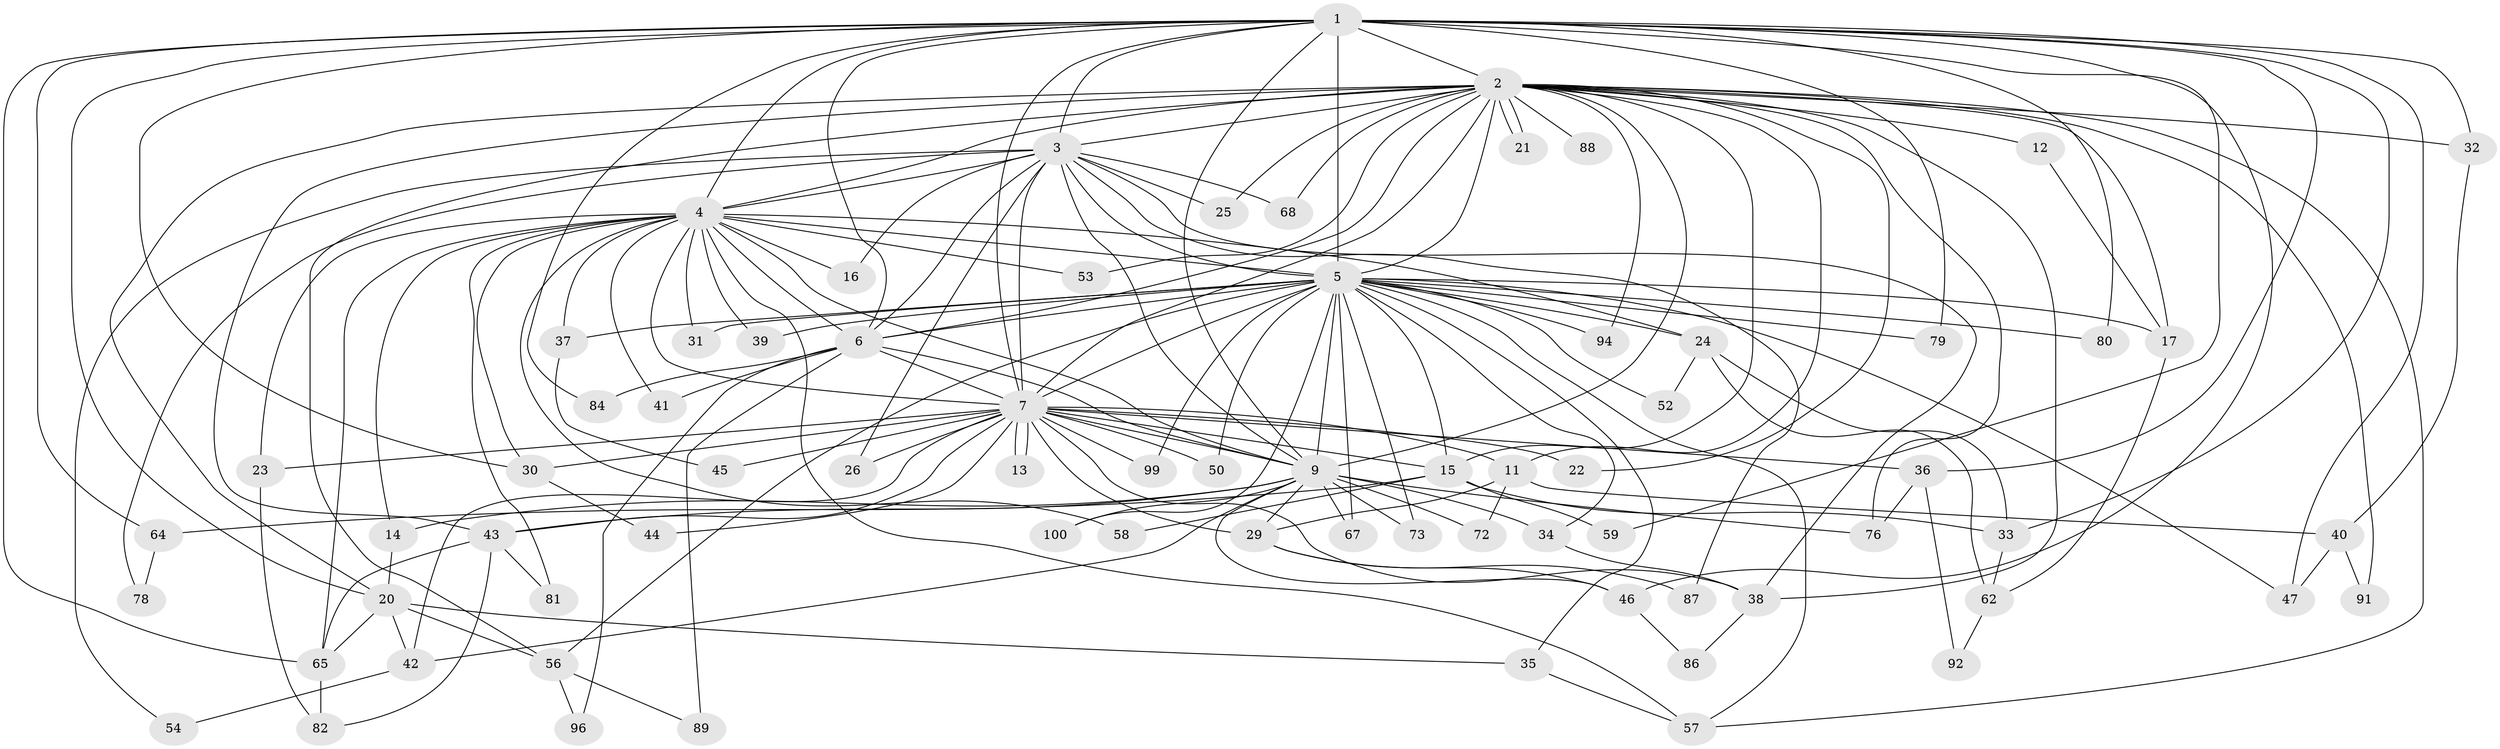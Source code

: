 // original degree distribution, {21: 0.019801980198019802, 20: 0.009900990099009901, 17: 0.009900990099009901, 23: 0.019801980198019802, 18: 0.009900990099009901, 14: 0.009900990099009901, 26: 0.009900990099009901, 22: 0.009900990099009901, 6: 0.0297029702970297, 4: 0.0891089108910891, 2: 0.5346534653465347, 3: 0.19801980198019803, 7: 0.009900990099009901, 5: 0.039603960396039604}
// Generated by graph-tools (version 1.1) at 2025/41/03/06/25 10:41:34]
// undirected, 73 vertices, 176 edges
graph export_dot {
graph [start="1"]
  node [color=gray90,style=filled];
  1 [super="+75"];
  2 [super="+10"];
  3 [super="+61"];
  4 [super="+77"];
  5 [super="+8"];
  6 [super="+28"];
  7 [super="+70"];
  9 [super="+63"];
  11 [super="+18"];
  12 [super="+69"];
  13;
  14;
  15 [super="+19"];
  16;
  17 [super="+90"];
  20 [super="+27"];
  21;
  22;
  23;
  24;
  25;
  26;
  29 [super="+97"];
  30 [super="+55"];
  31;
  32;
  33 [super="+48"];
  34 [super="+85"];
  35 [super="+71"];
  36 [super="+93"];
  37;
  38 [super="+95"];
  39;
  40;
  41;
  42 [super="+66"];
  43 [super="+60"];
  44;
  45;
  46 [super="+49"];
  47 [super="+51"];
  50;
  52;
  53;
  54;
  56 [super="+101"];
  57;
  58;
  59;
  62 [super="+83"];
  64;
  65 [super="+74"];
  67;
  68;
  72;
  73;
  76;
  78;
  79;
  80;
  81;
  82 [super="+98"];
  84;
  86;
  87;
  88;
  89;
  91;
  92;
  94;
  96;
  99;
  100;
  1 -- 2 [weight=2];
  1 -- 3;
  1 -- 4;
  1 -- 5 [weight=2];
  1 -- 6;
  1 -- 7;
  1 -- 9;
  1 -- 20;
  1 -- 32;
  1 -- 33;
  1 -- 36;
  1 -- 59;
  1 -- 64;
  1 -- 79;
  1 -- 84;
  1 -- 47;
  1 -- 65;
  1 -- 80;
  1 -- 30;
  1 -- 46;
  2 -- 3 [weight=2];
  2 -- 4 [weight=2];
  2 -- 5 [weight=4];
  2 -- 6 [weight=2];
  2 -- 7 [weight=2];
  2 -- 9 [weight=2];
  2 -- 12 [weight=3];
  2 -- 21;
  2 -- 21;
  2 -- 32;
  2 -- 38;
  2 -- 43;
  2 -- 57;
  2 -- 76;
  2 -- 88 [weight=2];
  2 -- 91;
  2 -- 68;
  2 -- 11 [weight=2];
  2 -- 15;
  2 -- 17;
  2 -- 20;
  2 -- 22;
  2 -- 25;
  2 -- 94;
  2 -- 53;
  2 -- 56;
  3 -- 4;
  3 -- 5 [weight=2];
  3 -- 6;
  3 -- 7;
  3 -- 9;
  3 -- 16;
  3 -- 25;
  3 -- 26;
  3 -- 38 [weight=2];
  3 -- 54;
  3 -- 68;
  3 -- 87;
  3 -- 78;
  4 -- 5 [weight=2];
  4 -- 6;
  4 -- 7;
  4 -- 9;
  4 -- 14;
  4 -- 16;
  4 -- 23;
  4 -- 24;
  4 -- 30;
  4 -- 31;
  4 -- 37;
  4 -- 39;
  4 -- 41;
  4 -- 53;
  4 -- 58;
  4 -- 81;
  4 -- 57;
  4 -- 65;
  5 -- 6 [weight=2];
  5 -- 7 [weight=3];
  5 -- 9 [weight=2];
  5 -- 24;
  5 -- 31;
  5 -- 37;
  5 -- 50;
  5 -- 79;
  5 -- 80;
  5 -- 99;
  5 -- 100;
  5 -- 67;
  5 -- 73;
  5 -- 15;
  5 -- 17;
  5 -- 94;
  5 -- 34;
  5 -- 35;
  5 -- 39;
  5 -- 47;
  5 -- 52;
  5 -- 56;
  5 -- 57;
  6 -- 7;
  6 -- 9 [weight=2];
  6 -- 41;
  6 -- 84;
  6 -- 89;
  6 -- 96;
  7 -- 9;
  7 -- 11;
  7 -- 13;
  7 -- 13;
  7 -- 15;
  7 -- 22;
  7 -- 23;
  7 -- 26;
  7 -- 29;
  7 -- 30;
  7 -- 36;
  7 -- 42;
  7 -- 44;
  7 -- 45;
  7 -- 50;
  7 -- 99;
  7 -- 38;
  7 -- 43;
  9 -- 14;
  9 -- 29;
  9 -- 34;
  9 -- 42;
  9 -- 43;
  9 -- 46;
  9 -- 67;
  9 -- 72;
  9 -- 73;
  9 -- 76;
  9 -- 100;
  11 -- 40;
  11 -- 72;
  11 -- 29;
  12 -- 17;
  14 -- 20;
  15 -- 58;
  15 -- 59;
  15 -- 64;
  15 -- 33;
  17 -- 62;
  20 -- 35;
  20 -- 65;
  20 -- 42;
  20 -- 56;
  23 -- 82;
  24 -- 33;
  24 -- 52;
  24 -- 62;
  29 -- 46;
  29 -- 87;
  30 -- 44;
  32 -- 40;
  33 -- 62;
  34 -- 38;
  35 -- 57;
  36 -- 92;
  36 -- 76;
  37 -- 45;
  38 -- 86;
  40 -- 47;
  40 -- 91;
  42 -- 54;
  43 -- 81;
  43 -- 82;
  43 -- 65;
  46 -- 86;
  56 -- 89;
  56 -- 96;
  62 -- 92;
  64 -- 78;
  65 -- 82;
}
